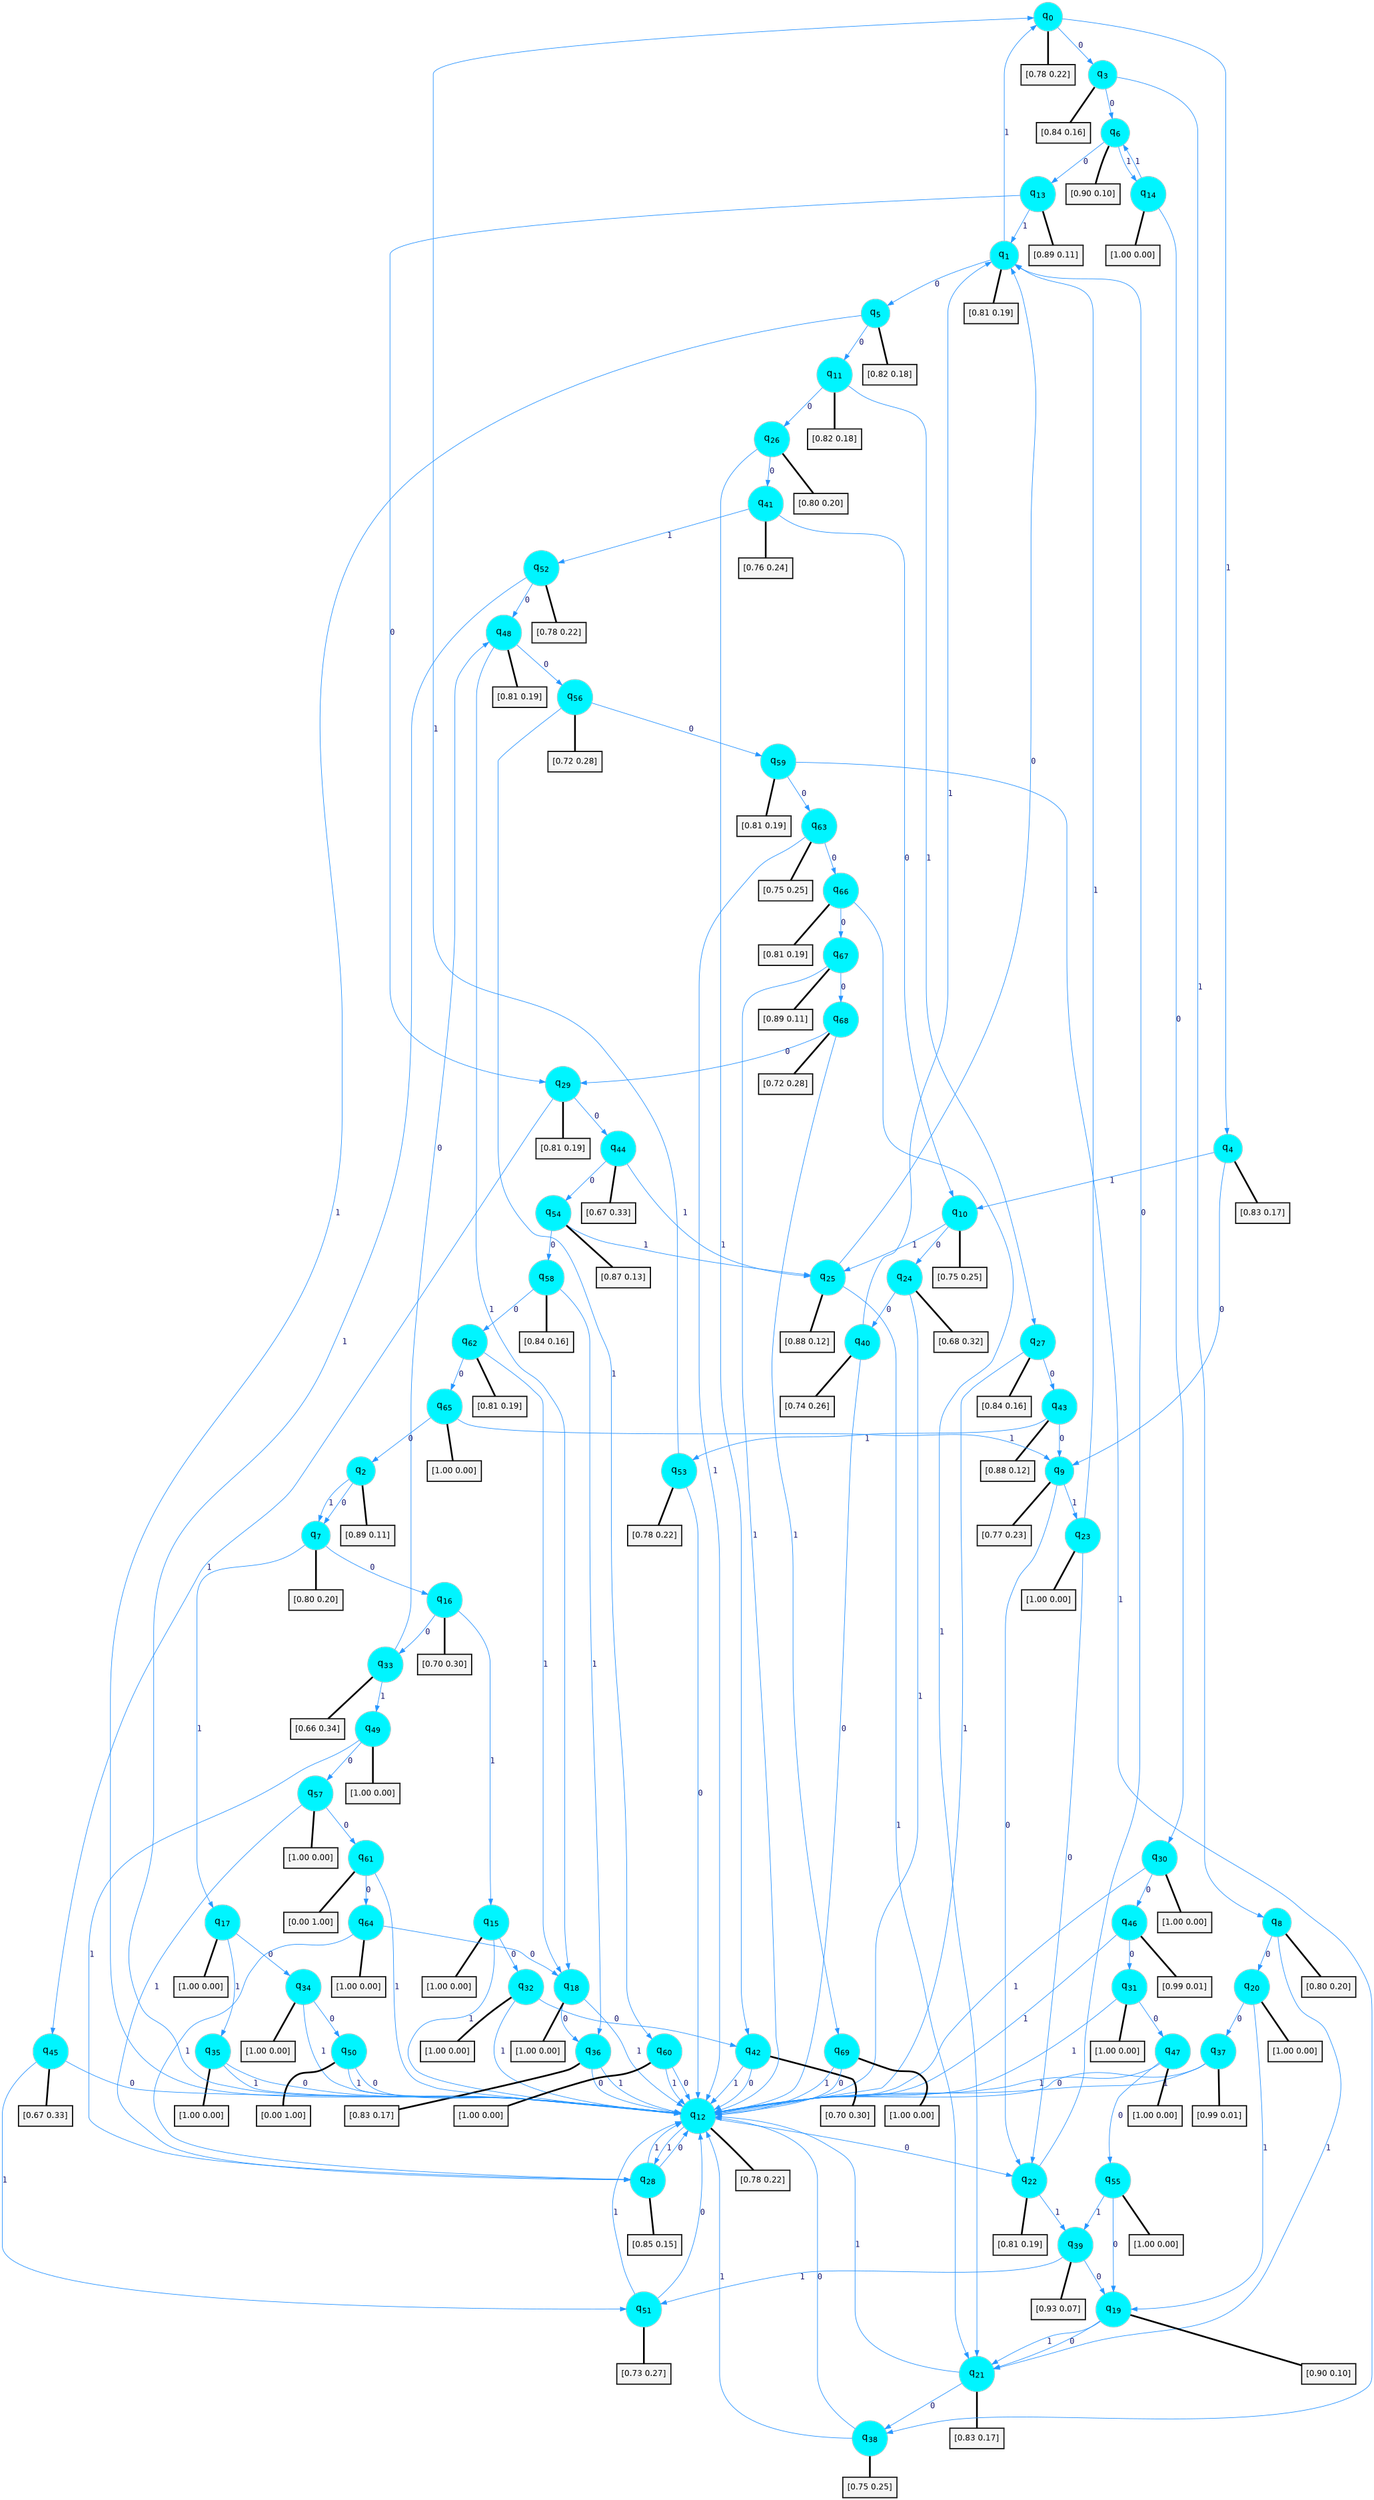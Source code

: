 digraph G {
graph [
bgcolor=transparent, dpi=300, rankdir=TD, size="40,25"];
node [
color=gray, fillcolor=turquoise1, fontcolor=black, fontname=Helvetica, fontsize=16, fontweight=bold, shape=circle, style=filled];
edge [
arrowsize=1, color=dodgerblue1, fontcolor=midnightblue, fontname=courier, fontweight=bold, penwidth=1, style=solid, weight=20];
0[label=<q<SUB>0</SUB>>];
1[label=<q<SUB>1</SUB>>];
2[label=<q<SUB>2</SUB>>];
3[label=<q<SUB>3</SUB>>];
4[label=<q<SUB>4</SUB>>];
5[label=<q<SUB>5</SUB>>];
6[label=<q<SUB>6</SUB>>];
7[label=<q<SUB>7</SUB>>];
8[label=<q<SUB>8</SUB>>];
9[label=<q<SUB>9</SUB>>];
10[label=<q<SUB>10</SUB>>];
11[label=<q<SUB>11</SUB>>];
12[label=<q<SUB>12</SUB>>];
13[label=<q<SUB>13</SUB>>];
14[label=<q<SUB>14</SUB>>];
15[label=<q<SUB>15</SUB>>];
16[label=<q<SUB>16</SUB>>];
17[label=<q<SUB>17</SUB>>];
18[label=<q<SUB>18</SUB>>];
19[label=<q<SUB>19</SUB>>];
20[label=<q<SUB>20</SUB>>];
21[label=<q<SUB>21</SUB>>];
22[label=<q<SUB>22</SUB>>];
23[label=<q<SUB>23</SUB>>];
24[label=<q<SUB>24</SUB>>];
25[label=<q<SUB>25</SUB>>];
26[label=<q<SUB>26</SUB>>];
27[label=<q<SUB>27</SUB>>];
28[label=<q<SUB>28</SUB>>];
29[label=<q<SUB>29</SUB>>];
30[label=<q<SUB>30</SUB>>];
31[label=<q<SUB>31</SUB>>];
32[label=<q<SUB>32</SUB>>];
33[label=<q<SUB>33</SUB>>];
34[label=<q<SUB>34</SUB>>];
35[label=<q<SUB>35</SUB>>];
36[label=<q<SUB>36</SUB>>];
37[label=<q<SUB>37</SUB>>];
38[label=<q<SUB>38</SUB>>];
39[label=<q<SUB>39</SUB>>];
40[label=<q<SUB>40</SUB>>];
41[label=<q<SUB>41</SUB>>];
42[label=<q<SUB>42</SUB>>];
43[label=<q<SUB>43</SUB>>];
44[label=<q<SUB>44</SUB>>];
45[label=<q<SUB>45</SUB>>];
46[label=<q<SUB>46</SUB>>];
47[label=<q<SUB>47</SUB>>];
48[label=<q<SUB>48</SUB>>];
49[label=<q<SUB>49</SUB>>];
50[label=<q<SUB>50</SUB>>];
51[label=<q<SUB>51</SUB>>];
52[label=<q<SUB>52</SUB>>];
53[label=<q<SUB>53</SUB>>];
54[label=<q<SUB>54</SUB>>];
55[label=<q<SUB>55</SUB>>];
56[label=<q<SUB>56</SUB>>];
57[label=<q<SUB>57</SUB>>];
58[label=<q<SUB>58</SUB>>];
59[label=<q<SUB>59</SUB>>];
60[label=<q<SUB>60</SUB>>];
61[label=<q<SUB>61</SUB>>];
62[label=<q<SUB>62</SUB>>];
63[label=<q<SUB>63</SUB>>];
64[label=<q<SUB>64</SUB>>];
65[label=<q<SUB>65</SUB>>];
66[label=<q<SUB>66</SUB>>];
67[label=<q<SUB>67</SUB>>];
68[label=<q<SUB>68</SUB>>];
69[label=<q<SUB>69</SUB>>];
70[label="[0.78 0.22]", shape=box,fontcolor=black, fontname=Helvetica, fontsize=14, penwidth=2, fillcolor=whitesmoke,color=black];
71[label="[0.81 0.19]", shape=box,fontcolor=black, fontname=Helvetica, fontsize=14, penwidth=2, fillcolor=whitesmoke,color=black];
72[label="[0.89 0.11]", shape=box,fontcolor=black, fontname=Helvetica, fontsize=14, penwidth=2, fillcolor=whitesmoke,color=black];
73[label="[0.84 0.16]", shape=box,fontcolor=black, fontname=Helvetica, fontsize=14, penwidth=2, fillcolor=whitesmoke,color=black];
74[label="[0.83 0.17]", shape=box,fontcolor=black, fontname=Helvetica, fontsize=14, penwidth=2, fillcolor=whitesmoke,color=black];
75[label="[0.82 0.18]", shape=box,fontcolor=black, fontname=Helvetica, fontsize=14, penwidth=2, fillcolor=whitesmoke,color=black];
76[label="[0.90 0.10]", shape=box,fontcolor=black, fontname=Helvetica, fontsize=14, penwidth=2, fillcolor=whitesmoke,color=black];
77[label="[0.80 0.20]", shape=box,fontcolor=black, fontname=Helvetica, fontsize=14, penwidth=2, fillcolor=whitesmoke,color=black];
78[label="[0.80 0.20]", shape=box,fontcolor=black, fontname=Helvetica, fontsize=14, penwidth=2, fillcolor=whitesmoke,color=black];
79[label="[0.77 0.23]", shape=box,fontcolor=black, fontname=Helvetica, fontsize=14, penwidth=2, fillcolor=whitesmoke,color=black];
80[label="[0.75 0.25]", shape=box,fontcolor=black, fontname=Helvetica, fontsize=14, penwidth=2, fillcolor=whitesmoke,color=black];
81[label="[0.82 0.18]", shape=box,fontcolor=black, fontname=Helvetica, fontsize=14, penwidth=2, fillcolor=whitesmoke,color=black];
82[label="[0.78 0.22]", shape=box,fontcolor=black, fontname=Helvetica, fontsize=14, penwidth=2, fillcolor=whitesmoke,color=black];
83[label="[0.89 0.11]", shape=box,fontcolor=black, fontname=Helvetica, fontsize=14, penwidth=2, fillcolor=whitesmoke,color=black];
84[label="[1.00 0.00]", shape=box,fontcolor=black, fontname=Helvetica, fontsize=14, penwidth=2, fillcolor=whitesmoke,color=black];
85[label="[1.00 0.00]", shape=box,fontcolor=black, fontname=Helvetica, fontsize=14, penwidth=2, fillcolor=whitesmoke,color=black];
86[label="[0.70 0.30]", shape=box,fontcolor=black, fontname=Helvetica, fontsize=14, penwidth=2, fillcolor=whitesmoke,color=black];
87[label="[1.00 0.00]", shape=box,fontcolor=black, fontname=Helvetica, fontsize=14, penwidth=2, fillcolor=whitesmoke,color=black];
88[label="[1.00 0.00]", shape=box,fontcolor=black, fontname=Helvetica, fontsize=14, penwidth=2, fillcolor=whitesmoke,color=black];
89[label="[0.90 0.10]", shape=box,fontcolor=black, fontname=Helvetica, fontsize=14, penwidth=2, fillcolor=whitesmoke,color=black];
90[label="[1.00 0.00]", shape=box,fontcolor=black, fontname=Helvetica, fontsize=14, penwidth=2, fillcolor=whitesmoke,color=black];
91[label="[0.83 0.17]", shape=box,fontcolor=black, fontname=Helvetica, fontsize=14, penwidth=2, fillcolor=whitesmoke,color=black];
92[label="[0.81 0.19]", shape=box,fontcolor=black, fontname=Helvetica, fontsize=14, penwidth=2, fillcolor=whitesmoke,color=black];
93[label="[1.00 0.00]", shape=box,fontcolor=black, fontname=Helvetica, fontsize=14, penwidth=2, fillcolor=whitesmoke,color=black];
94[label="[0.68 0.32]", shape=box,fontcolor=black, fontname=Helvetica, fontsize=14, penwidth=2, fillcolor=whitesmoke,color=black];
95[label="[0.88 0.12]", shape=box,fontcolor=black, fontname=Helvetica, fontsize=14, penwidth=2, fillcolor=whitesmoke,color=black];
96[label="[0.80 0.20]", shape=box,fontcolor=black, fontname=Helvetica, fontsize=14, penwidth=2, fillcolor=whitesmoke,color=black];
97[label="[0.84 0.16]", shape=box,fontcolor=black, fontname=Helvetica, fontsize=14, penwidth=2, fillcolor=whitesmoke,color=black];
98[label="[0.85 0.15]", shape=box,fontcolor=black, fontname=Helvetica, fontsize=14, penwidth=2, fillcolor=whitesmoke,color=black];
99[label="[0.81 0.19]", shape=box,fontcolor=black, fontname=Helvetica, fontsize=14, penwidth=2, fillcolor=whitesmoke,color=black];
100[label="[1.00 0.00]", shape=box,fontcolor=black, fontname=Helvetica, fontsize=14, penwidth=2, fillcolor=whitesmoke,color=black];
101[label="[1.00 0.00]", shape=box,fontcolor=black, fontname=Helvetica, fontsize=14, penwidth=2, fillcolor=whitesmoke,color=black];
102[label="[1.00 0.00]", shape=box,fontcolor=black, fontname=Helvetica, fontsize=14, penwidth=2, fillcolor=whitesmoke,color=black];
103[label="[0.66 0.34]", shape=box,fontcolor=black, fontname=Helvetica, fontsize=14, penwidth=2, fillcolor=whitesmoke,color=black];
104[label="[1.00 0.00]", shape=box,fontcolor=black, fontname=Helvetica, fontsize=14, penwidth=2, fillcolor=whitesmoke,color=black];
105[label="[1.00 0.00]", shape=box,fontcolor=black, fontname=Helvetica, fontsize=14, penwidth=2, fillcolor=whitesmoke,color=black];
106[label="[0.83 0.17]", shape=box,fontcolor=black, fontname=Helvetica, fontsize=14, penwidth=2, fillcolor=whitesmoke,color=black];
107[label="[0.99 0.01]", shape=box,fontcolor=black, fontname=Helvetica, fontsize=14, penwidth=2, fillcolor=whitesmoke,color=black];
108[label="[0.75 0.25]", shape=box,fontcolor=black, fontname=Helvetica, fontsize=14, penwidth=2, fillcolor=whitesmoke,color=black];
109[label="[0.93 0.07]", shape=box,fontcolor=black, fontname=Helvetica, fontsize=14, penwidth=2, fillcolor=whitesmoke,color=black];
110[label="[0.74 0.26]", shape=box,fontcolor=black, fontname=Helvetica, fontsize=14, penwidth=2, fillcolor=whitesmoke,color=black];
111[label="[0.76 0.24]", shape=box,fontcolor=black, fontname=Helvetica, fontsize=14, penwidth=2, fillcolor=whitesmoke,color=black];
112[label="[0.70 0.30]", shape=box,fontcolor=black, fontname=Helvetica, fontsize=14, penwidth=2, fillcolor=whitesmoke,color=black];
113[label="[0.88 0.12]", shape=box,fontcolor=black, fontname=Helvetica, fontsize=14, penwidth=2, fillcolor=whitesmoke,color=black];
114[label="[0.67 0.33]", shape=box,fontcolor=black, fontname=Helvetica, fontsize=14, penwidth=2, fillcolor=whitesmoke,color=black];
115[label="[0.67 0.33]", shape=box,fontcolor=black, fontname=Helvetica, fontsize=14, penwidth=2, fillcolor=whitesmoke,color=black];
116[label="[0.99 0.01]", shape=box,fontcolor=black, fontname=Helvetica, fontsize=14, penwidth=2, fillcolor=whitesmoke,color=black];
117[label="[1.00 0.00]", shape=box,fontcolor=black, fontname=Helvetica, fontsize=14, penwidth=2, fillcolor=whitesmoke,color=black];
118[label="[0.81 0.19]", shape=box,fontcolor=black, fontname=Helvetica, fontsize=14, penwidth=2, fillcolor=whitesmoke,color=black];
119[label="[1.00 0.00]", shape=box,fontcolor=black, fontname=Helvetica, fontsize=14, penwidth=2, fillcolor=whitesmoke,color=black];
120[label="[0.00 1.00]", shape=box,fontcolor=black, fontname=Helvetica, fontsize=14, penwidth=2, fillcolor=whitesmoke,color=black];
121[label="[0.73 0.27]", shape=box,fontcolor=black, fontname=Helvetica, fontsize=14, penwidth=2, fillcolor=whitesmoke,color=black];
122[label="[0.78 0.22]", shape=box,fontcolor=black, fontname=Helvetica, fontsize=14, penwidth=2, fillcolor=whitesmoke,color=black];
123[label="[0.78 0.22]", shape=box,fontcolor=black, fontname=Helvetica, fontsize=14, penwidth=2, fillcolor=whitesmoke,color=black];
124[label="[0.87 0.13]", shape=box,fontcolor=black, fontname=Helvetica, fontsize=14, penwidth=2, fillcolor=whitesmoke,color=black];
125[label="[1.00 0.00]", shape=box,fontcolor=black, fontname=Helvetica, fontsize=14, penwidth=2, fillcolor=whitesmoke,color=black];
126[label="[0.72 0.28]", shape=box,fontcolor=black, fontname=Helvetica, fontsize=14, penwidth=2, fillcolor=whitesmoke,color=black];
127[label="[1.00 0.00]", shape=box,fontcolor=black, fontname=Helvetica, fontsize=14, penwidth=2, fillcolor=whitesmoke,color=black];
128[label="[0.84 0.16]", shape=box,fontcolor=black, fontname=Helvetica, fontsize=14, penwidth=2, fillcolor=whitesmoke,color=black];
129[label="[0.81 0.19]", shape=box,fontcolor=black, fontname=Helvetica, fontsize=14, penwidth=2, fillcolor=whitesmoke,color=black];
130[label="[1.00 0.00]", shape=box,fontcolor=black, fontname=Helvetica, fontsize=14, penwidth=2, fillcolor=whitesmoke,color=black];
131[label="[0.00 1.00]", shape=box,fontcolor=black, fontname=Helvetica, fontsize=14, penwidth=2, fillcolor=whitesmoke,color=black];
132[label="[0.81 0.19]", shape=box,fontcolor=black, fontname=Helvetica, fontsize=14, penwidth=2, fillcolor=whitesmoke,color=black];
133[label="[0.75 0.25]", shape=box,fontcolor=black, fontname=Helvetica, fontsize=14, penwidth=2, fillcolor=whitesmoke,color=black];
134[label="[1.00 0.00]", shape=box,fontcolor=black, fontname=Helvetica, fontsize=14, penwidth=2, fillcolor=whitesmoke,color=black];
135[label="[1.00 0.00]", shape=box,fontcolor=black, fontname=Helvetica, fontsize=14, penwidth=2, fillcolor=whitesmoke,color=black];
136[label="[0.81 0.19]", shape=box,fontcolor=black, fontname=Helvetica, fontsize=14, penwidth=2, fillcolor=whitesmoke,color=black];
137[label="[0.89 0.11]", shape=box,fontcolor=black, fontname=Helvetica, fontsize=14, penwidth=2, fillcolor=whitesmoke,color=black];
138[label="[0.72 0.28]", shape=box,fontcolor=black, fontname=Helvetica, fontsize=14, penwidth=2, fillcolor=whitesmoke,color=black];
139[label="[1.00 0.00]", shape=box,fontcolor=black, fontname=Helvetica, fontsize=14, penwidth=2, fillcolor=whitesmoke,color=black];
0->3 [label=0];
0->4 [label=1];
0->70 [arrowhead=none, penwidth=3,color=black];
1->5 [label=0];
1->0 [label=1];
1->71 [arrowhead=none, penwidth=3,color=black];
2->7 [label=0];
2->7 [label=1];
2->72 [arrowhead=none, penwidth=3,color=black];
3->6 [label=0];
3->8 [label=1];
3->73 [arrowhead=none, penwidth=3,color=black];
4->9 [label=0];
4->10 [label=1];
4->74 [arrowhead=none, penwidth=3,color=black];
5->11 [label=0];
5->12 [label=1];
5->75 [arrowhead=none, penwidth=3,color=black];
6->13 [label=0];
6->14 [label=1];
6->76 [arrowhead=none, penwidth=3,color=black];
7->16 [label=0];
7->17 [label=1];
7->77 [arrowhead=none, penwidth=3,color=black];
8->20 [label=0];
8->21 [label=1];
8->78 [arrowhead=none, penwidth=3,color=black];
9->22 [label=0];
9->23 [label=1];
9->79 [arrowhead=none, penwidth=3,color=black];
10->24 [label=0];
10->25 [label=1];
10->80 [arrowhead=none, penwidth=3,color=black];
11->26 [label=0];
11->27 [label=1];
11->81 [arrowhead=none, penwidth=3,color=black];
12->22 [label=0];
12->28 [label=1];
12->82 [arrowhead=none, penwidth=3,color=black];
13->29 [label=0];
13->1 [label=1];
13->83 [arrowhead=none, penwidth=3,color=black];
14->30 [label=0];
14->6 [label=1];
14->84 [arrowhead=none, penwidth=3,color=black];
15->32 [label=0];
15->12 [label=1];
15->85 [arrowhead=none, penwidth=3,color=black];
16->33 [label=0];
16->15 [label=1];
16->86 [arrowhead=none, penwidth=3,color=black];
17->34 [label=0];
17->35 [label=1];
17->87 [arrowhead=none, penwidth=3,color=black];
18->36 [label=0];
18->12 [label=1];
18->88 [arrowhead=none, penwidth=3,color=black];
19->21 [label=0];
19->21 [label=1];
19->89 [arrowhead=none, penwidth=3,color=black];
20->37 [label=0];
20->19 [label=1];
20->90 [arrowhead=none, penwidth=3,color=black];
21->38 [label=0];
21->12 [label=1];
21->91 [arrowhead=none, penwidth=3,color=black];
22->1 [label=0];
22->39 [label=1];
22->92 [arrowhead=none, penwidth=3,color=black];
23->22 [label=0];
23->1 [label=1];
23->93 [arrowhead=none, penwidth=3,color=black];
24->40 [label=0];
24->12 [label=1];
24->94 [arrowhead=none, penwidth=3,color=black];
25->1 [label=0];
25->21 [label=1];
25->95 [arrowhead=none, penwidth=3,color=black];
26->41 [label=0];
26->42 [label=1];
26->96 [arrowhead=none, penwidth=3,color=black];
27->43 [label=0];
27->12 [label=1];
27->97 [arrowhead=none, penwidth=3,color=black];
28->12 [label=0];
28->12 [label=1];
28->98 [arrowhead=none, penwidth=3,color=black];
29->44 [label=0];
29->45 [label=1];
29->99 [arrowhead=none, penwidth=3,color=black];
30->46 [label=0];
30->12 [label=1];
30->100 [arrowhead=none, penwidth=3,color=black];
31->47 [label=0];
31->12 [label=1];
31->101 [arrowhead=none, penwidth=3,color=black];
32->42 [label=0];
32->12 [label=1];
32->102 [arrowhead=none, penwidth=3,color=black];
33->48 [label=0];
33->49 [label=1];
33->103 [arrowhead=none, penwidth=3,color=black];
34->50 [label=0];
34->12 [label=1];
34->104 [arrowhead=none, penwidth=3,color=black];
35->12 [label=0];
35->12 [label=1];
35->105 [arrowhead=none, penwidth=3,color=black];
36->12 [label=0];
36->12 [label=1];
36->106 [arrowhead=none, penwidth=3,color=black];
37->12 [label=0];
37->12 [label=1];
37->107 [arrowhead=none, penwidth=3,color=black];
38->12 [label=0];
38->12 [label=1];
38->108 [arrowhead=none, penwidth=3,color=black];
39->19 [label=0];
39->51 [label=1];
39->109 [arrowhead=none, penwidth=3,color=black];
40->12 [label=0];
40->1 [label=1];
40->110 [arrowhead=none, penwidth=3,color=black];
41->10 [label=0];
41->52 [label=1];
41->111 [arrowhead=none, penwidth=3,color=black];
42->12 [label=0];
42->12 [label=1];
42->112 [arrowhead=none, penwidth=3,color=black];
43->9 [label=0];
43->53 [label=1];
43->113 [arrowhead=none, penwidth=3,color=black];
44->54 [label=0];
44->25 [label=1];
44->114 [arrowhead=none, penwidth=3,color=black];
45->12 [label=0];
45->51 [label=1];
45->115 [arrowhead=none, penwidth=3,color=black];
46->31 [label=0];
46->12 [label=1];
46->116 [arrowhead=none, penwidth=3,color=black];
47->55 [label=0];
47->12 [label=1];
47->117 [arrowhead=none, penwidth=3,color=black];
48->56 [label=0];
48->18 [label=1];
48->118 [arrowhead=none, penwidth=3,color=black];
49->57 [label=0];
49->28 [label=1];
49->119 [arrowhead=none, penwidth=3,color=black];
50->12 [label=0];
50->12 [label=1];
50->120 [arrowhead=none, penwidth=3,color=black];
51->12 [label=0];
51->12 [label=1];
51->121 [arrowhead=none, penwidth=3,color=black];
52->48 [label=0];
52->12 [label=1];
52->122 [arrowhead=none, penwidth=3,color=black];
53->12 [label=0];
53->0 [label=1];
53->123 [arrowhead=none, penwidth=3,color=black];
54->58 [label=0];
54->25 [label=1];
54->124 [arrowhead=none, penwidth=3,color=black];
55->19 [label=0];
55->39 [label=1];
55->125 [arrowhead=none, penwidth=3,color=black];
56->59 [label=0];
56->60 [label=1];
56->126 [arrowhead=none, penwidth=3,color=black];
57->61 [label=0];
57->28 [label=1];
57->127 [arrowhead=none, penwidth=3,color=black];
58->62 [label=0];
58->36 [label=1];
58->128 [arrowhead=none, penwidth=3,color=black];
59->63 [label=0];
59->38 [label=1];
59->129 [arrowhead=none, penwidth=3,color=black];
60->12 [label=0];
60->12 [label=1];
60->130 [arrowhead=none, penwidth=3,color=black];
61->64 [label=0];
61->12 [label=1];
61->131 [arrowhead=none, penwidth=3,color=black];
62->65 [label=0];
62->18 [label=1];
62->132 [arrowhead=none, penwidth=3,color=black];
63->66 [label=0];
63->12 [label=1];
63->133 [arrowhead=none, penwidth=3,color=black];
64->18 [label=0];
64->28 [label=1];
64->134 [arrowhead=none, penwidth=3,color=black];
65->2 [label=0];
65->9 [label=1];
65->135 [arrowhead=none, penwidth=3,color=black];
66->67 [label=0];
66->21 [label=1];
66->136 [arrowhead=none, penwidth=3,color=black];
67->68 [label=0];
67->12 [label=1];
67->137 [arrowhead=none, penwidth=3,color=black];
68->29 [label=0];
68->69 [label=1];
68->138 [arrowhead=none, penwidth=3,color=black];
69->12 [label=0];
69->12 [label=1];
69->139 [arrowhead=none, penwidth=3,color=black];
}
